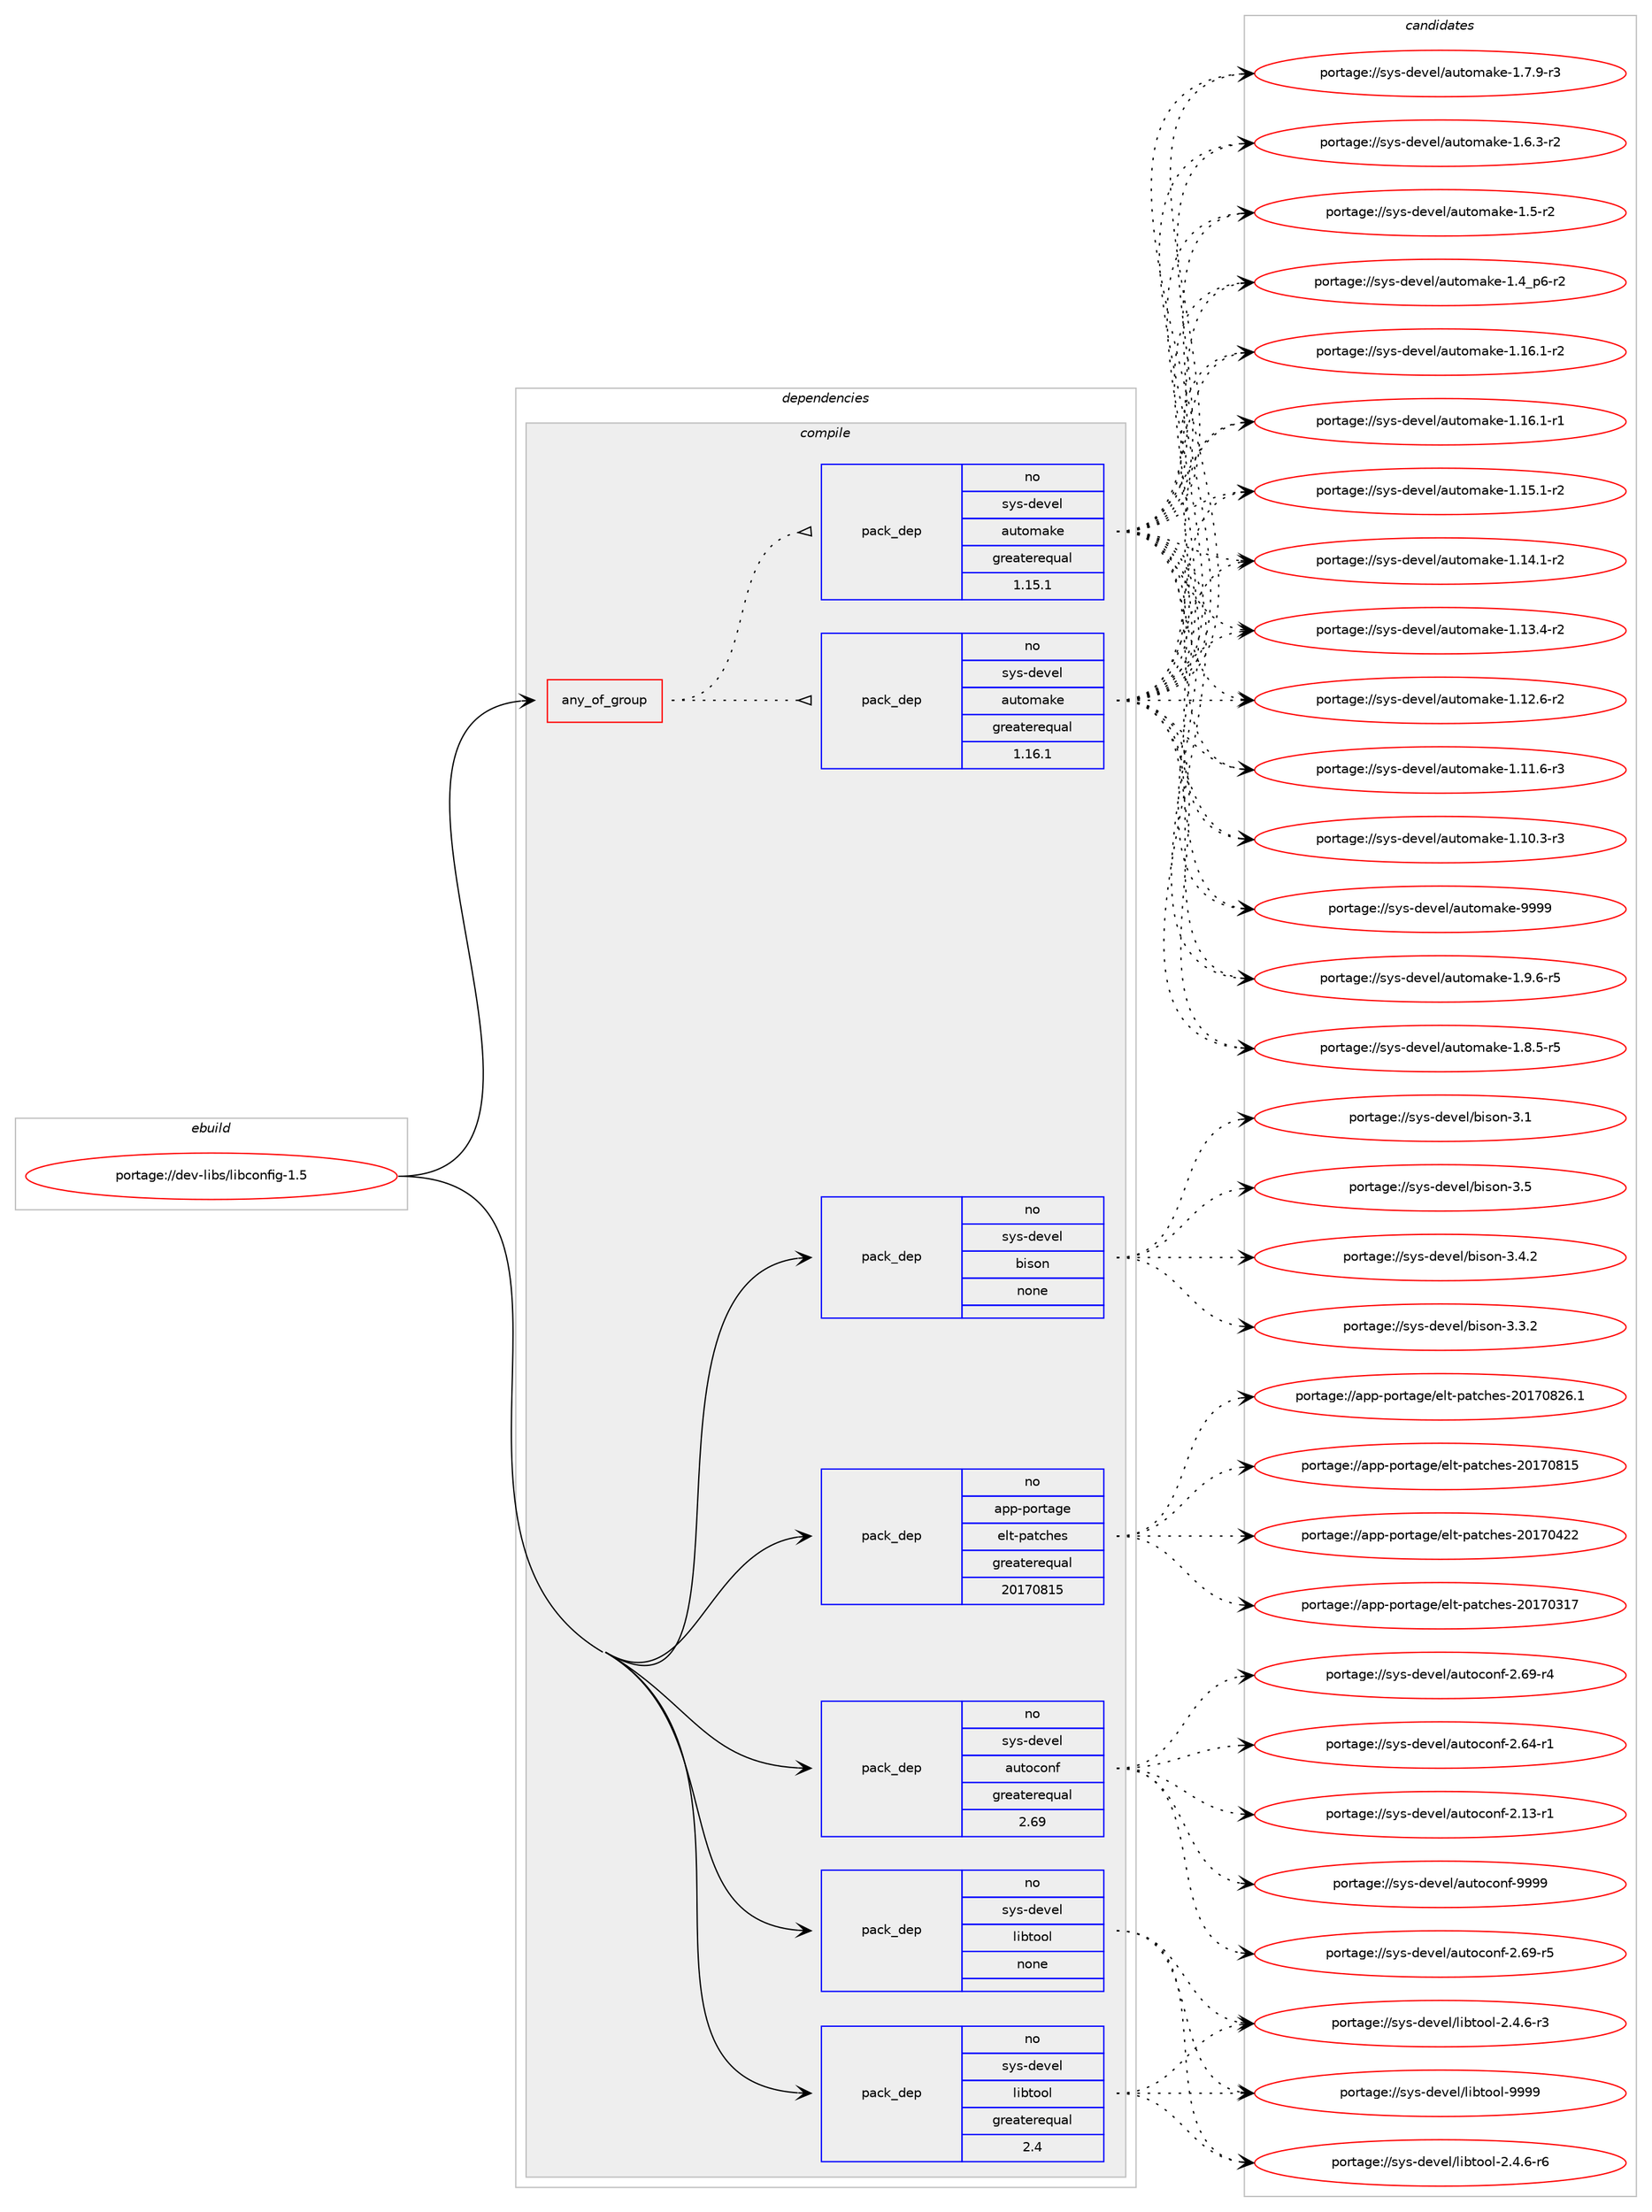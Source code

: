 digraph prolog {

# *************
# Graph options
# *************

newrank=true;
concentrate=true;
compound=true;
graph [rankdir=LR,fontname=Helvetica,fontsize=10,ranksep=1.5];#, ranksep=2.5, nodesep=0.2];
edge  [arrowhead=vee];
node  [fontname=Helvetica,fontsize=10];

# **********
# The ebuild
# **********

subgraph cluster_leftcol {
color=gray;
label=<<i>ebuild</i>>;
id [label="portage://dev-libs/libconfig-1.5", color=red, width=4, href="../dev-libs/libconfig-1.5.svg"];
}

# ****************
# The dependencies
# ****************

subgraph cluster_midcol {
color=gray;
label=<<i>dependencies</i>>;
subgraph cluster_compile {
fillcolor="#eeeeee";
style=filled;
label=<<i>compile</i>>;
subgraph any5057 {
dependency513094 [label=<<TABLE BORDER="0" CELLBORDER="1" CELLSPACING="0" CELLPADDING="4"><TR><TD CELLPADDING="10">any_of_group</TD></TR></TABLE>>, shape=none, color=red];subgraph pack382336 {
dependency513095 [label=<<TABLE BORDER="0" CELLBORDER="1" CELLSPACING="0" CELLPADDING="4" WIDTH="220"><TR><TD ROWSPAN="6" CELLPADDING="30">pack_dep</TD></TR><TR><TD WIDTH="110">no</TD></TR><TR><TD>sys-devel</TD></TR><TR><TD>automake</TD></TR><TR><TD>greaterequal</TD></TR><TR><TD>1.16.1</TD></TR></TABLE>>, shape=none, color=blue];
}
dependency513094:e -> dependency513095:w [weight=20,style="dotted",arrowhead="oinv"];
subgraph pack382337 {
dependency513096 [label=<<TABLE BORDER="0" CELLBORDER="1" CELLSPACING="0" CELLPADDING="4" WIDTH="220"><TR><TD ROWSPAN="6" CELLPADDING="30">pack_dep</TD></TR><TR><TD WIDTH="110">no</TD></TR><TR><TD>sys-devel</TD></TR><TR><TD>automake</TD></TR><TR><TD>greaterequal</TD></TR><TR><TD>1.15.1</TD></TR></TABLE>>, shape=none, color=blue];
}
dependency513094:e -> dependency513096:w [weight=20,style="dotted",arrowhead="oinv"];
}
id:e -> dependency513094:w [weight=20,style="solid",arrowhead="vee"];
subgraph pack382338 {
dependency513097 [label=<<TABLE BORDER="0" CELLBORDER="1" CELLSPACING="0" CELLPADDING="4" WIDTH="220"><TR><TD ROWSPAN="6" CELLPADDING="30">pack_dep</TD></TR><TR><TD WIDTH="110">no</TD></TR><TR><TD>app-portage</TD></TR><TR><TD>elt-patches</TD></TR><TR><TD>greaterequal</TD></TR><TR><TD>20170815</TD></TR></TABLE>>, shape=none, color=blue];
}
id:e -> dependency513097:w [weight=20,style="solid",arrowhead="vee"];
subgraph pack382339 {
dependency513098 [label=<<TABLE BORDER="0" CELLBORDER="1" CELLSPACING="0" CELLPADDING="4" WIDTH="220"><TR><TD ROWSPAN="6" CELLPADDING="30">pack_dep</TD></TR><TR><TD WIDTH="110">no</TD></TR><TR><TD>sys-devel</TD></TR><TR><TD>autoconf</TD></TR><TR><TD>greaterequal</TD></TR><TR><TD>2.69</TD></TR></TABLE>>, shape=none, color=blue];
}
id:e -> dependency513098:w [weight=20,style="solid",arrowhead="vee"];
subgraph pack382340 {
dependency513099 [label=<<TABLE BORDER="0" CELLBORDER="1" CELLSPACING="0" CELLPADDING="4" WIDTH="220"><TR><TD ROWSPAN="6" CELLPADDING="30">pack_dep</TD></TR><TR><TD WIDTH="110">no</TD></TR><TR><TD>sys-devel</TD></TR><TR><TD>bison</TD></TR><TR><TD>none</TD></TR><TR><TD></TD></TR></TABLE>>, shape=none, color=blue];
}
id:e -> dependency513099:w [weight=20,style="solid",arrowhead="vee"];
subgraph pack382341 {
dependency513100 [label=<<TABLE BORDER="0" CELLBORDER="1" CELLSPACING="0" CELLPADDING="4" WIDTH="220"><TR><TD ROWSPAN="6" CELLPADDING="30">pack_dep</TD></TR><TR><TD WIDTH="110">no</TD></TR><TR><TD>sys-devel</TD></TR><TR><TD>libtool</TD></TR><TR><TD>greaterequal</TD></TR><TR><TD>2.4</TD></TR></TABLE>>, shape=none, color=blue];
}
id:e -> dependency513100:w [weight=20,style="solid",arrowhead="vee"];
subgraph pack382342 {
dependency513101 [label=<<TABLE BORDER="0" CELLBORDER="1" CELLSPACING="0" CELLPADDING="4" WIDTH="220"><TR><TD ROWSPAN="6" CELLPADDING="30">pack_dep</TD></TR><TR><TD WIDTH="110">no</TD></TR><TR><TD>sys-devel</TD></TR><TR><TD>libtool</TD></TR><TR><TD>none</TD></TR><TR><TD></TD></TR></TABLE>>, shape=none, color=blue];
}
id:e -> dependency513101:w [weight=20,style="solid",arrowhead="vee"];
}
subgraph cluster_compileandrun {
fillcolor="#eeeeee";
style=filled;
label=<<i>compile and run</i>>;
}
subgraph cluster_run {
fillcolor="#eeeeee";
style=filled;
label=<<i>run</i>>;
}
}

# **************
# The candidates
# **************

subgraph cluster_choices {
rank=same;
color=gray;
label=<<i>candidates</i>>;

subgraph choice382336 {
color=black;
nodesep=1;
choice115121115451001011181011084797117116111109971071014557575757 [label="portage://sys-devel/automake-9999", color=red, width=4,href="../sys-devel/automake-9999.svg"];
choice115121115451001011181011084797117116111109971071014549465746544511453 [label="portage://sys-devel/automake-1.9.6-r5", color=red, width=4,href="../sys-devel/automake-1.9.6-r5.svg"];
choice115121115451001011181011084797117116111109971071014549465646534511453 [label="portage://sys-devel/automake-1.8.5-r5", color=red, width=4,href="../sys-devel/automake-1.8.5-r5.svg"];
choice115121115451001011181011084797117116111109971071014549465546574511451 [label="portage://sys-devel/automake-1.7.9-r3", color=red, width=4,href="../sys-devel/automake-1.7.9-r3.svg"];
choice115121115451001011181011084797117116111109971071014549465446514511450 [label="portage://sys-devel/automake-1.6.3-r2", color=red, width=4,href="../sys-devel/automake-1.6.3-r2.svg"];
choice11512111545100101118101108479711711611110997107101454946534511450 [label="portage://sys-devel/automake-1.5-r2", color=red, width=4,href="../sys-devel/automake-1.5-r2.svg"];
choice115121115451001011181011084797117116111109971071014549465295112544511450 [label="portage://sys-devel/automake-1.4_p6-r2", color=red, width=4,href="../sys-devel/automake-1.4_p6-r2.svg"];
choice11512111545100101118101108479711711611110997107101454946495446494511450 [label="portage://sys-devel/automake-1.16.1-r2", color=red, width=4,href="../sys-devel/automake-1.16.1-r2.svg"];
choice11512111545100101118101108479711711611110997107101454946495446494511449 [label="portage://sys-devel/automake-1.16.1-r1", color=red, width=4,href="../sys-devel/automake-1.16.1-r1.svg"];
choice11512111545100101118101108479711711611110997107101454946495346494511450 [label="portage://sys-devel/automake-1.15.1-r2", color=red, width=4,href="../sys-devel/automake-1.15.1-r2.svg"];
choice11512111545100101118101108479711711611110997107101454946495246494511450 [label="portage://sys-devel/automake-1.14.1-r2", color=red, width=4,href="../sys-devel/automake-1.14.1-r2.svg"];
choice11512111545100101118101108479711711611110997107101454946495146524511450 [label="portage://sys-devel/automake-1.13.4-r2", color=red, width=4,href="../sys-devel/automake-1.13.4-r2.svg"];
choice11512111545100101118101108479711711611110997107101454946495046544511450 [label="portage://sys-devel/automake-1.12.6-r2", color=red, width=4,href="../sys-devel/automake-1.12.6-r2.svg"];
choice11512111545100101118101108479711711611110997107101454946494946544511451 [label="portage://sys-devel/automake-1.11.6-r3", color=red, width=4,href="../sys-devel/automake-1.11.6-r3.svg"];
choice11512111545100101118101108479711711611110997107101454946494846514511451 [label="portage://sys-devel/automake-1.10.3-r3", color=red, width=4,href="../sys-devel/automake-1.10.3-r3.svg"];
dependency513095:e -> choice115121115451001011181011084797117116111109971071014557575757:w [style=dotted,weight="100"];
dependency513095:e -> choice115121115451001011181011084797117116111109971071014549465746544511453:w [style=dotted,weight="100"];
dependency513095:e -> choice115121115451001011181011084797117116111109971071014549465646534511453:w [style=dotted,weight="100"];
dependency513095:e -> choice115121115451001011181011084797117116111109971071014549465546574511451:w [style=dotted,weight="100"];
dependency513095:e -> choice115121115451001011181011084797117116111109971071014549465446514511450:w [style=dotted,weight="100"];
dependency513095:e -> choice11512111545100101118101108479711711611110997107101454946534511450:w [style=dotted,weight="100"];
dependency513095:e -> choice115121115451001011181011084797117116111109971071014549465295112544511450:w [style=dotted,weight="100"];
dependency513095:e -> choice11512111545100101118101108479711711611110997107101454946495446494511450:w [style=dotted,weight="100"];
dependency513095:e -> choice11512111545100101118101108479711711611110997107101454946495446494511449:w [style=dotted,weight="100"];
dependency513095:e -> choice11512111545100101118101108479711711611110997107101454946495346494511450:w [style=dotted,weight="100"];
dependency513095:e -> choice11512111545100101118101108479711711611110997107101454946495246494511450:w [style=dotted,weight="100"];
dependency513095:e -> choice11512111545100101118101108479711711611110997107101454946495146524511450:w [style=dotted,weight="100"];
dependency513095:e -> choice11512111545100101118101108479711711611110997107101454946495046544511450:w [style=dotted,weight="100"];
dependency513095:e -> choice11512111545100101118101108479711711611110997107101454946494946544511451:w [style=dotted,weight="100"];
dependency513095:e -> choice11512111545100101118101108479711711611110997107101454946494846514511451:w [style=dotted,weight="100"];
}
subgraph choice382337 {
color=black;
nodesep=1;
choice115121115451001011181011084797117116111109971071014557575757 [label="portage://sys-devel/automake-9999", color=red, width=4,href="../sys-devel/automake-9999.svg"];
choice115121115451001011181011084797117116111109971071014549465746544511453 [label="portage://sys-devel/automake-1.9.6-r5", color=red, width=4,href="../sys-devel/automake-1.9.6-r5.svg"];
choice115121115451001011181011084797117116111109971071014549465646534511453 [label="portage://sys-devel/automake-1.8.5-r5", color=red, width=4,href="../sys-devel/automake-1.8.5-r5.svg"];
choice115121115451001011181011084797117116111109971071014549465546574511451 [label="portage://sys-devel/automake-1.7.9-r3", color=red, width=4,href="../sys-devel/automake-1.7.9-r3.svg"];
choice115121115451001011181011084797117116111109971071014549465446514511450 [label="portage://sys-devel/automake-1.6.3-r2", color=red, width=4,href="../sys-devel/automake-1.6.3-r2.svg"];
choice11512111545100101118101108479711711611110997107101454946534511450 [label="portage://sys-devel/automake-1.5-r2", color=red, width=4,href="../sys-devel/automake-1.5-r2.svg"];
choice115121115451001011181011084797117116111109971071014549465295112544511450 [label="portage://sys-devel/automake-1.4_p6-r2", color=red, width=4,href="../sys-devel/automake-1.4_p6-r2.svg"];
choice11512111545100101118101108479711711611110997107101454946495446494511450 [label="portage://sys-devel/automake-1.16.1-r2", color=red, width=4,href="../sys-devel/automake-1.16.1-r2.svg"];
choice11512111545100101118101108479711711611110997107101454946495446494511449 [label="portage://sys-devel/automake-1.16.1-r1", color=red, width=4,href="../sys-devel/automake-1.16.1-r1.svg"];
choice11512111545100101118101108479711711611110997107101454946495346494511450 [label="portage://sys-devel/automake-1.15.1-r2", color=red, width=4,href="../sys-devel/automake-1.15.1-r2.svg"];
choice11512111545100101118101108479711711611110997107101454946495246494511450 [label="portage://sys-devel/automake-1.14.1-r2", color=red, width=4,href="../sys-devel/automake-1.14.1-r2.svg"];
choice11512111545100101118101108479711711611110997107101454946495146524511450 [label="portage://sys-devel/automake-1.13.4-r2", color=red, width=4,href="../sys-devel/automake-1.13.4-r2.svg"];
choice11512111545100101118101108479711711611110997107101454946495046544511450 [label="portage://sys-devel/automake-1.12.6-r2", color=red, width=4,href="../sys-devel/automake-1.12.6-r2.svg"];
choice11512111545100101118101108479711711611110997107101454946494946544511451 [label="portage://sys-devel/automake-1.11.6-r3", color=red, width=4,href="../sys-devel/automake-1.11.6-r3.svg"];
choice11512111545100101118101108479711711611110997107101454946494846514511451 [label="portage://sys-devel/automake-1.10.3-r3", color=red, width=4,href="../sys-devel/automake-1.10.3-r3.svg"];
dependency513096:e -> choice115121115451001011181011084797117116111109971071014557575757:w [style=dotted,weight="100"];
dependency513096:e -> choice115121115451001011181011084797117116111109971071014549465746544511453:w [style=dotted,weight="100"];
dependency513096:e -> choice115121115451001011181011084797117116111109971071014549465646534511453:w [style=dotted,weight="100"];
dependency513096:e -> choice115121115451001011181011084797117116111109971071014549465546574511451:w [style=dotted,weight="100"];
dependency513096:e -> choice115121115451001011181011084797117116111109971071014549465446514511450:w [style=dotted,weight="100"];
dependency513096:e -> choice11512111545100101118101108479711711611110997107101454946534511450:w [style=dotted,weight="100"];
dependency513096:e -> choice115121115451001011181011084797117116111109971071014549465295112544511450:w [style=dotted,weight="100"];
dependency513096:e -> choice11512111545100101118101108479711711611110997107101454946495446494511450:w [style=dotted,weight="100"];
dependency513096:e -> choice11512111545100101118101108479711711611110997107101454946495446494511449:w [style=dotted,weight="100"];
dependency513096:e -> choice11512111545100101118101108479711711611110997107101454946495346494511450:w [style=dotted,weight="100"];
dependency513096:e -> choice11512111545100101118101108479711711611110997107101454946495246494511450:w [style=dotted,weight="100"];
dependency513096:e -> choice11512111545100101118101108479711711611110997107101454946495146524511450:w [style=dotted,weight="100"];
dependency513096:e -> choice11512111545100101118101108479711711611110997107101454946495046544511450:w [style=dotted,weight="100"];
dependency513096:e -> choice11512111545100101118101108479711711611110997107101454946494946544511451:w [style=dotted,weight="100"];
dependency513096:e -> choice11512111545100101118101108479711711611110997107101454946494846514511451:w [style=dotted,weight="100"];
}
subgraph choice382338 {
color=black;
nodesep=1;
choice971121124511211111411697103101471011081164511297116991041011154550484955485650544649 [label="portage://app-portage/elt-patches-20170826.1", color=red, width=4,href="../app-portage/elt-patches-20170826.1.svg"];
choice97112112451121111141169710310147101108116451129711699104101115455048495548564953 [label="portage://app-portage/elt-patches-20170815", color=red, width=4,href="../app-portage/elt-patches-20170815.svg"];
choice97112112451121111141169710310147101108116451129711699104101115455048495548525050 [label="portage://app-portage/elt-patches-20170422", color=red, width=4,href="../app-portage/elt-patches-20170422.svg"];
choice97112112451121111141169710310147101108116451129711699104101115455048495548514955 [label="portage://app-portage/elt-patches-20170317", color=red, width=4,href="../app-portage/elt-patches-20170317.svg"];
dependency513097:e -> choice971121124511211111411697103101471011081164511297116991041011154550484955485650544649:w [style=dotted,weight="100"];
dependency513097:e -> choice97112112451121111141169710310147101108116451129711699104101115455048495548564953:w [style=dotted,weight="100"];
dependency513097:e -> choice97112112451121111141169710310147101108116451129711699104101115455048495548525050:w [style=dotted,weight="100"];
dependency513097:e -> choice97112112451121111141169710310147101108116451129711699104101115455048495548514955:w [style=dotted,weight="100"];
}
subgraph choice382339 {
color=black;
nodesep=1;
choice115121115451001011181011084797117116111991111101024557575757 [label="portage://sys-devel/autoconf-9999", color=red, width=4,href="../sys-devel/autoconf-9999.svg"];
choice1151211154510010111810110847971171161119911111010245504654574511453 [label="portage://sys-devel/autoconf-2.69-r5", color=red, width=4,href="../sys-devel/autoconf-2.69-r5.svg"];
choice1151211154510010111810110847971171161119911111010245504654574511452 [label="portage://sys-devel/autoconf-2.69-r4", color=red, width=4,href="../sys-devel/autoconf-2.69-r4.svg"];
choice1151211154510010111810110847971171161119911111010245504654524511449 [label="portage://sys-devel/autoconf-2.64-r1", color=red, width=4,href="../sys-devel/autoconf-2.64-r1.svg"];
choice1151211154510010111810110847971171161119911111010245504649514511449 [label="portage://sys-devel/autoconf-2.13-r1", color=red, width=4,href="../sys-devel/autoconf-2.13-r1.svg"];
dependency513098:e -> choice115121115451001011181011084797117116111991111101024557575757:w [style=dotted,weight="100"];
dependency513098:e -> choice1151211154510010111810110847971171161119911111010245504654574511453:w [style=dotted,weight="100"];
dependency513098:e -> choice1151211154510010111810110847971171161119911111010245504654574511452:w [style=dotted,weight="100"];
dependency513098:e -> choice1151211154510010111810110847971171161119911111010245504654524511449:w [style=dotted,weight="100"];
dependency513098:e -> choice1151211154510010111810110847971171161119911111010245504649514511449:w [style=dotted,weight="100"];
}
subgraph choice382340 {
color=black;
nodesep=1;
choice11512111545100101118101108479810511511111045514653 [label="portage://sys-devel/bison-3.5", color=red, width=4,href="../sys-devel/bison-3.5.svg"];
choice115121115451001011181011084798105115111110455146524650 [label="portage://sys-devel/bison-3.4.2", color=red, width=4,href="../sys-devel/bison-3.4.2.svg"];
choice115121115451001011181011084798105115111110455146514650 [label="portage://sys-devel/bison-3.3.2", color=red, width=4,href="../sys-devel/bison-3.3.2.svg"];
choice11512111545100101118101108479810511511111045514649 [label="portage://sys-devel/bison-3.1", color=red, width=4,href="../sys-devel/bison-3.1.svg"];
dependency513099:e -> choice11512111545100101118101108479810511511111045514653:w [style=dotted,weight="100"];
dependency513099:e -> choice115121115451001011181011084798105115111110455146524650:w [style=dotted,weight="100"];
dependency513099:e -> choice115121115451001011181011084798105115111110455146514650:w [style=dotted,weight="100"];
dependency513099:e -> choice11512111545100101118101108479810511511111045514649:w [style=dotted,weight="100"];
}
subgraph choice382341 {
color=black;
nodesep=1;
choice1151211154510010111810110847108105981161111111084557575757 [label="portage://sys-devel/libtool-9999", color=red, width=4,href="../sys-devel/libtool-9999.svg"];
choice1151211154510010111810110847108105981161111111084550465246544511454 [label="portage://sys-devel/libtool-2.4.6-r6", color=red, width=4,href="../sys-devel/libtool-2.4.6-r6.svg"];
choice1151211154510010111810110847108105981161111111084550465246544511451 [label="portage://sys-devel/libtool-2.4.6-r3", color=red, width=4,href="../sys-devel/libtool-2.4.6-r3.svg"];
dependency513100:e -> choice1151211154510010111810110847108105981161111111084557575757:w [style=dotted,weight="100"];
dependency513100:e -> choice1151211154510010111810110847108105981161111111084550465246544511454:w [style=dotted,weight="100"];
dependency513100:e -> choice1151211154510010111810110847108105981161111111084550465246544511451:w [style=dotted,weight="100"];
}
subgraph choice382342 {
color=black;
nodesep=1;
choice1151211154510010111810110847108105981161111111084557575757 [label="portage://sys-devel/libtool-9999", color=red, width=4,href="../sys-devel/libtool-9999.svg"];
choice1151211154510010111810110847108105981161111111084550465246544511454 [label="portage://sys-devel/libtool-2.4.6-r6", color=red, width=4,href="../sys-devel/libtool-2.4.6-r6.svg"];
choice1151211154510010111810110847108105981161111111084550465246544511451 [label="portage://sys-devel/libtool-2.4.6-r3", color=red, width=4,href="../sys-devel/libtool-2.4.6-r3.svg"];
dependency513101:e -> choice1151211154510010111810110847108105981161111111084557575757:w [style=dotted,weight="100"];
dependency513101:e -> choice1151211154510010111810110847108105981161111111084550465246544511454:w [style=dotted,weight="100"];
dependency513101:e -> choice1151211154510010111810110847108105981161111111084550465246544511451:w [style=dotted,weight="100"];
}
}

}
